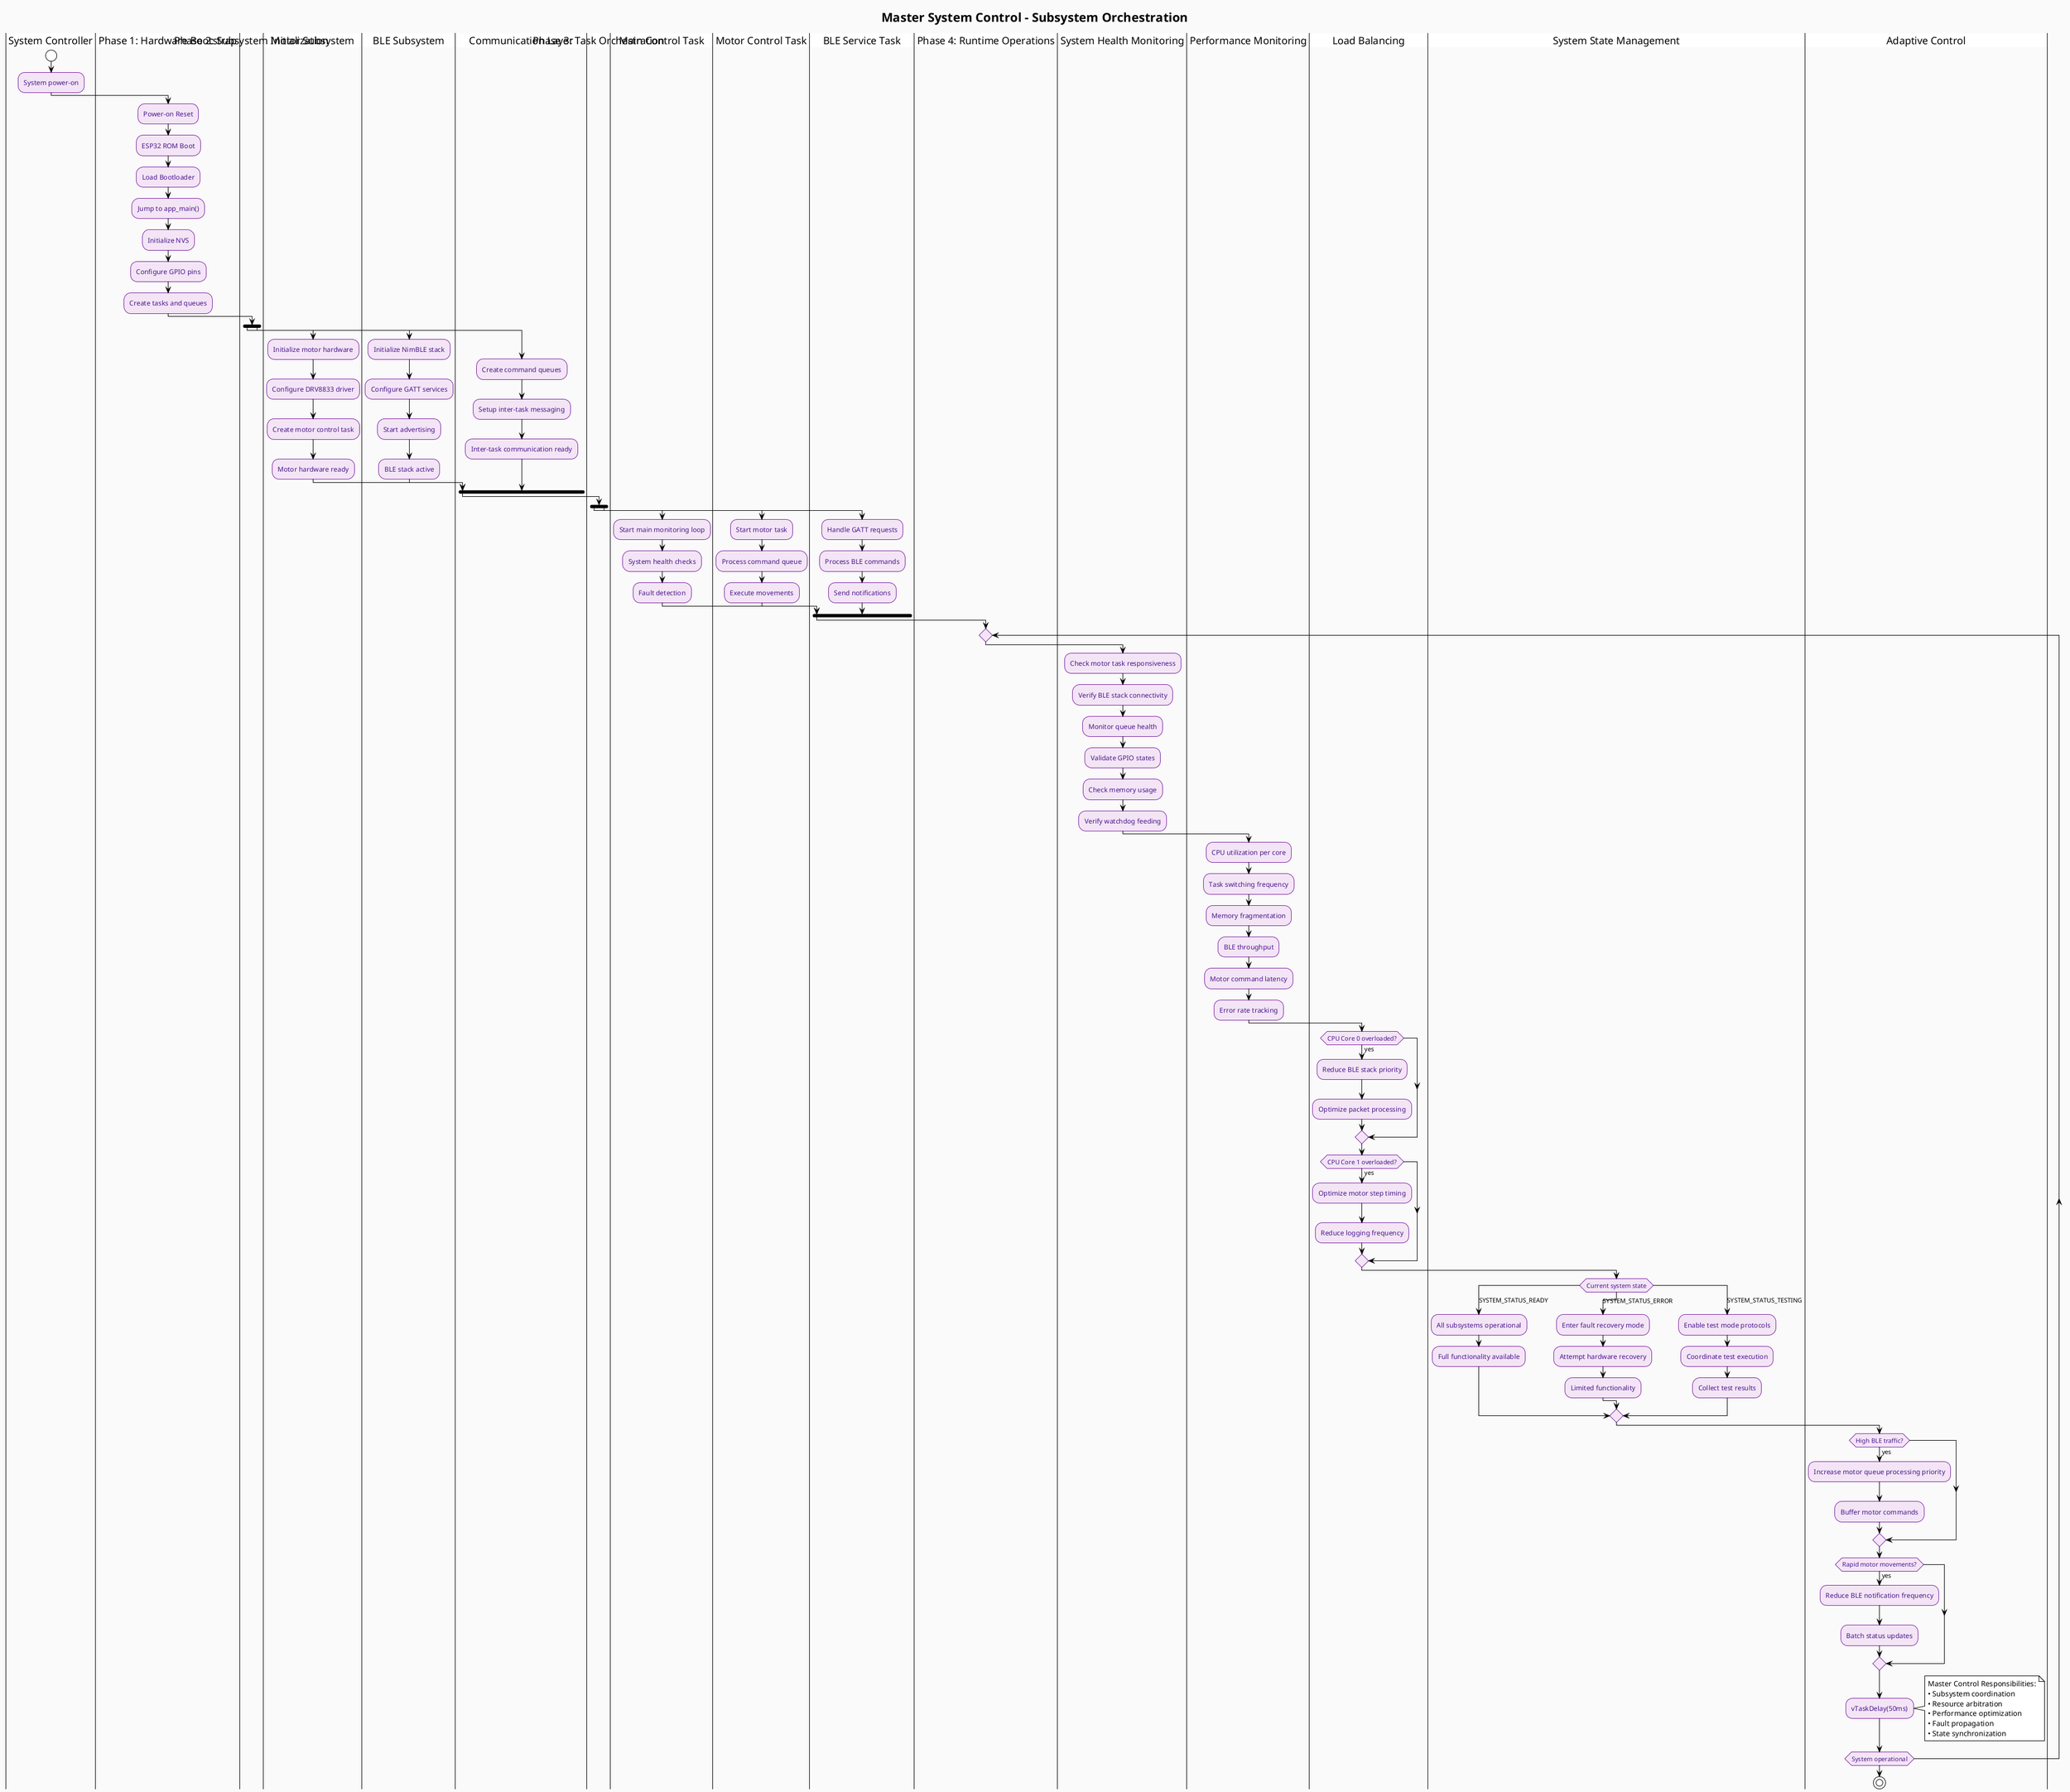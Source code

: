 @startuml Master_System_Control_Flow
!theme plain

' Inline styling
skinparam backgroundColor #FAFAFA
skinparam activity {
  backgroundColor #F3E5F5
  borderColor #7B1FA2
  fontColor #4A148C
}

title Master System Control - Subsystem Orchestration

|System Controller|
start
:System power-on;

|Phase 1: Hardware Bootstrap|
:Power-on Reset;
:ESP32 ROM Boot;
:Load Bootloader;
:Jump to app_main();
:Initialize NVS;
:Configure GPIO pins;
:Create tasks and queues;

|Phase 2: Subsystem Initialization|
fork
    |Motor Subsystem|
    :Initialize motor hardware;
    :Configure DRV8833 driver;
    :Create motor control task;
    :Motor hardware ready;
    
fork again
    |BLE Subsystem|
    :Initialize NimBLE stack;
    :Configure GATT services;
    :Start advertising;
    :BLE stack active;
    
fork again
    |Communication Layer|
    :Create command queues;
    :Setup inter-task messaging;
    :Inter-task communication ready;
    
end fork

|Phase 3: Task Orchestration|
fork
    |Main Control Task|
    :Start main monitoring loop;
    :System health checks;
    :Fault detection;
    
fork again
    |Motor Control Task|
    :Start motor task;
    :Process command queue;
    :Execute movements;
    
fork again
    |BLE Service Task|
    :Handle GATT requests;
    :Process BLE commands;
    :Send notifications;
    
end fork

|Phase 4: Runtime Operations|
repeat
    |System Health Monitoring|
    :Check motor task responsiveness;
    :Verify BLE stack connectivity;
    :Monitor queue health;
    :Validate GPIO states;
    :Check memory usage;
    :Verify watchdog feeding;
    
    |Performance Monitoring|
    :CPU utilization per core;
    :Task switching frequency;
    :Memory fragmentation;
    :BLE throughput;
    :Motor command latency;
    :Error rate tracking;
    
    |Load Balancing|
    if (CPU Core 0 overloaded?) then (yes)
        :Reduce BLE stack priority;
        :Optimize packet processing;
    endif
    
    if (CPU Core 1 overloaded?) then (yes)
        :Optimize motor step timing;
        :Reduce logging frequency;
    endif
    
    |System State Management|
    switch (Current system state)
    case (SYSTEM_STATUS_READY)
        :All subsystems operational;
        :Full functionality available;
        
    case (SYSTEM_STATUS_ERROR)
        :Enter fault recovery mode;
        :Attempt hardware recovery;
        :Limited functionality;
        
    case (SYSTEM_STATUS_TESTING)
        :Enable test mode protocols;
        :Coordinate test execution;
        :Collect test results;
        
    endswitch
    
    |Adaptive Control|
    if (High BLE traffic?) then (yes)
        :Increase motor queue processing priority;
        :Buffer motor commands;
    endif
    
    if (Rapid motor movements?) then (yes)
        :Reduce BLE notification frequency;
        :Batch status updates;
    endif
    
    :vTaskDelay(50ms);
    
repeat while (System operational)

note right : Master Control Responsibilities:\n• Subsystem coordination\n• Resource arbitration\n• Performance optimization\n• Fault propagation\n• State synchronization

stop

@enduml 